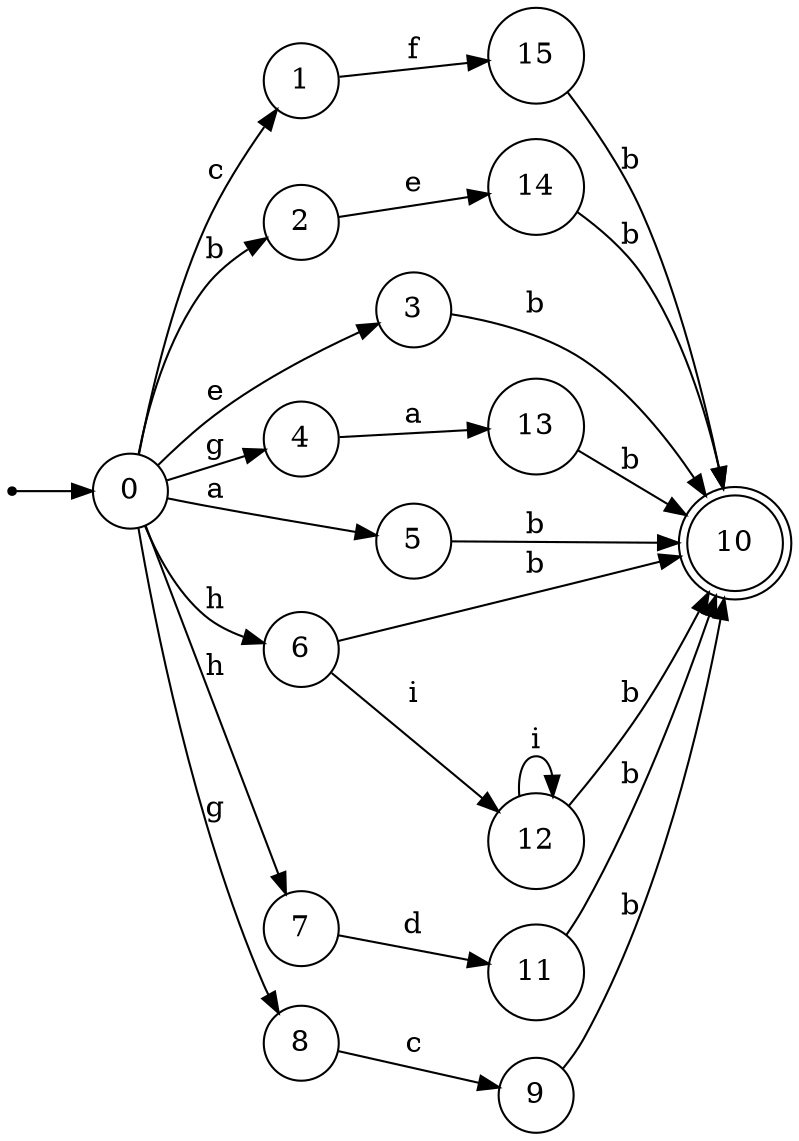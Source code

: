 digraph finite_state_machine {
rankdir=LR;
size="20,20";
node [shape = point]; "dummy0"
node [shape = circle]; "0";
"dummy0" -> "0";
node [shape = circle]; "1";
node [shape = circle]; "2";
node [shape = circle]; "3";
node [shape = circle]; "4";
node [shape = circle]; "5";
node [shape = circle]; "6";
node [shape = circle]; "7";
node [shape = circle]; "8";
node [shape = circle]; "9";
node [shape = doublecircle]; "10";node [shape = circle]; "11";
node [shape = circle]; "12";
node [shape = circle]; "13";
node [shape = circle]; "14";
node [shape = circle]; "15";
"0" -> "1" [label = "c"];
 "0" -> "2" [label = "b"];
 "0" -> "3" [label = "e"];
 "0" -> "8" [label = "g"];
 "0" -> "4" [label = "g"];
 "0" -> "5" [label = "a"];
 "0" -> "6" [label = "h"];
 "0" -> "7" [label = "h"];
 "8" -> "9" [label = "c"];
 "9" -> "10" [label = "b"];
 "7" -> "11" [label = "d"];
 "11" -> "10" [label = "b"];
 "6" -> "12" [label = "i"];
 "6" -> "10" [label = "b"];
 "12" -> "12" [label = "i"];
 "12" -> "10" [label = "b"];
 "5" -> "10" [label = "b"];
 "4" -> "13" [label = "a"];
 "13" -> "10" [label = "b"];
 "3" -> "10" [label = "b"];
 "2" -> "14" [label = "e"];
 "14" -> "10" [label = "b"];
 "1" -> "15" [label = "f"];
 "15" -> "10" [label = "b"];
 }
